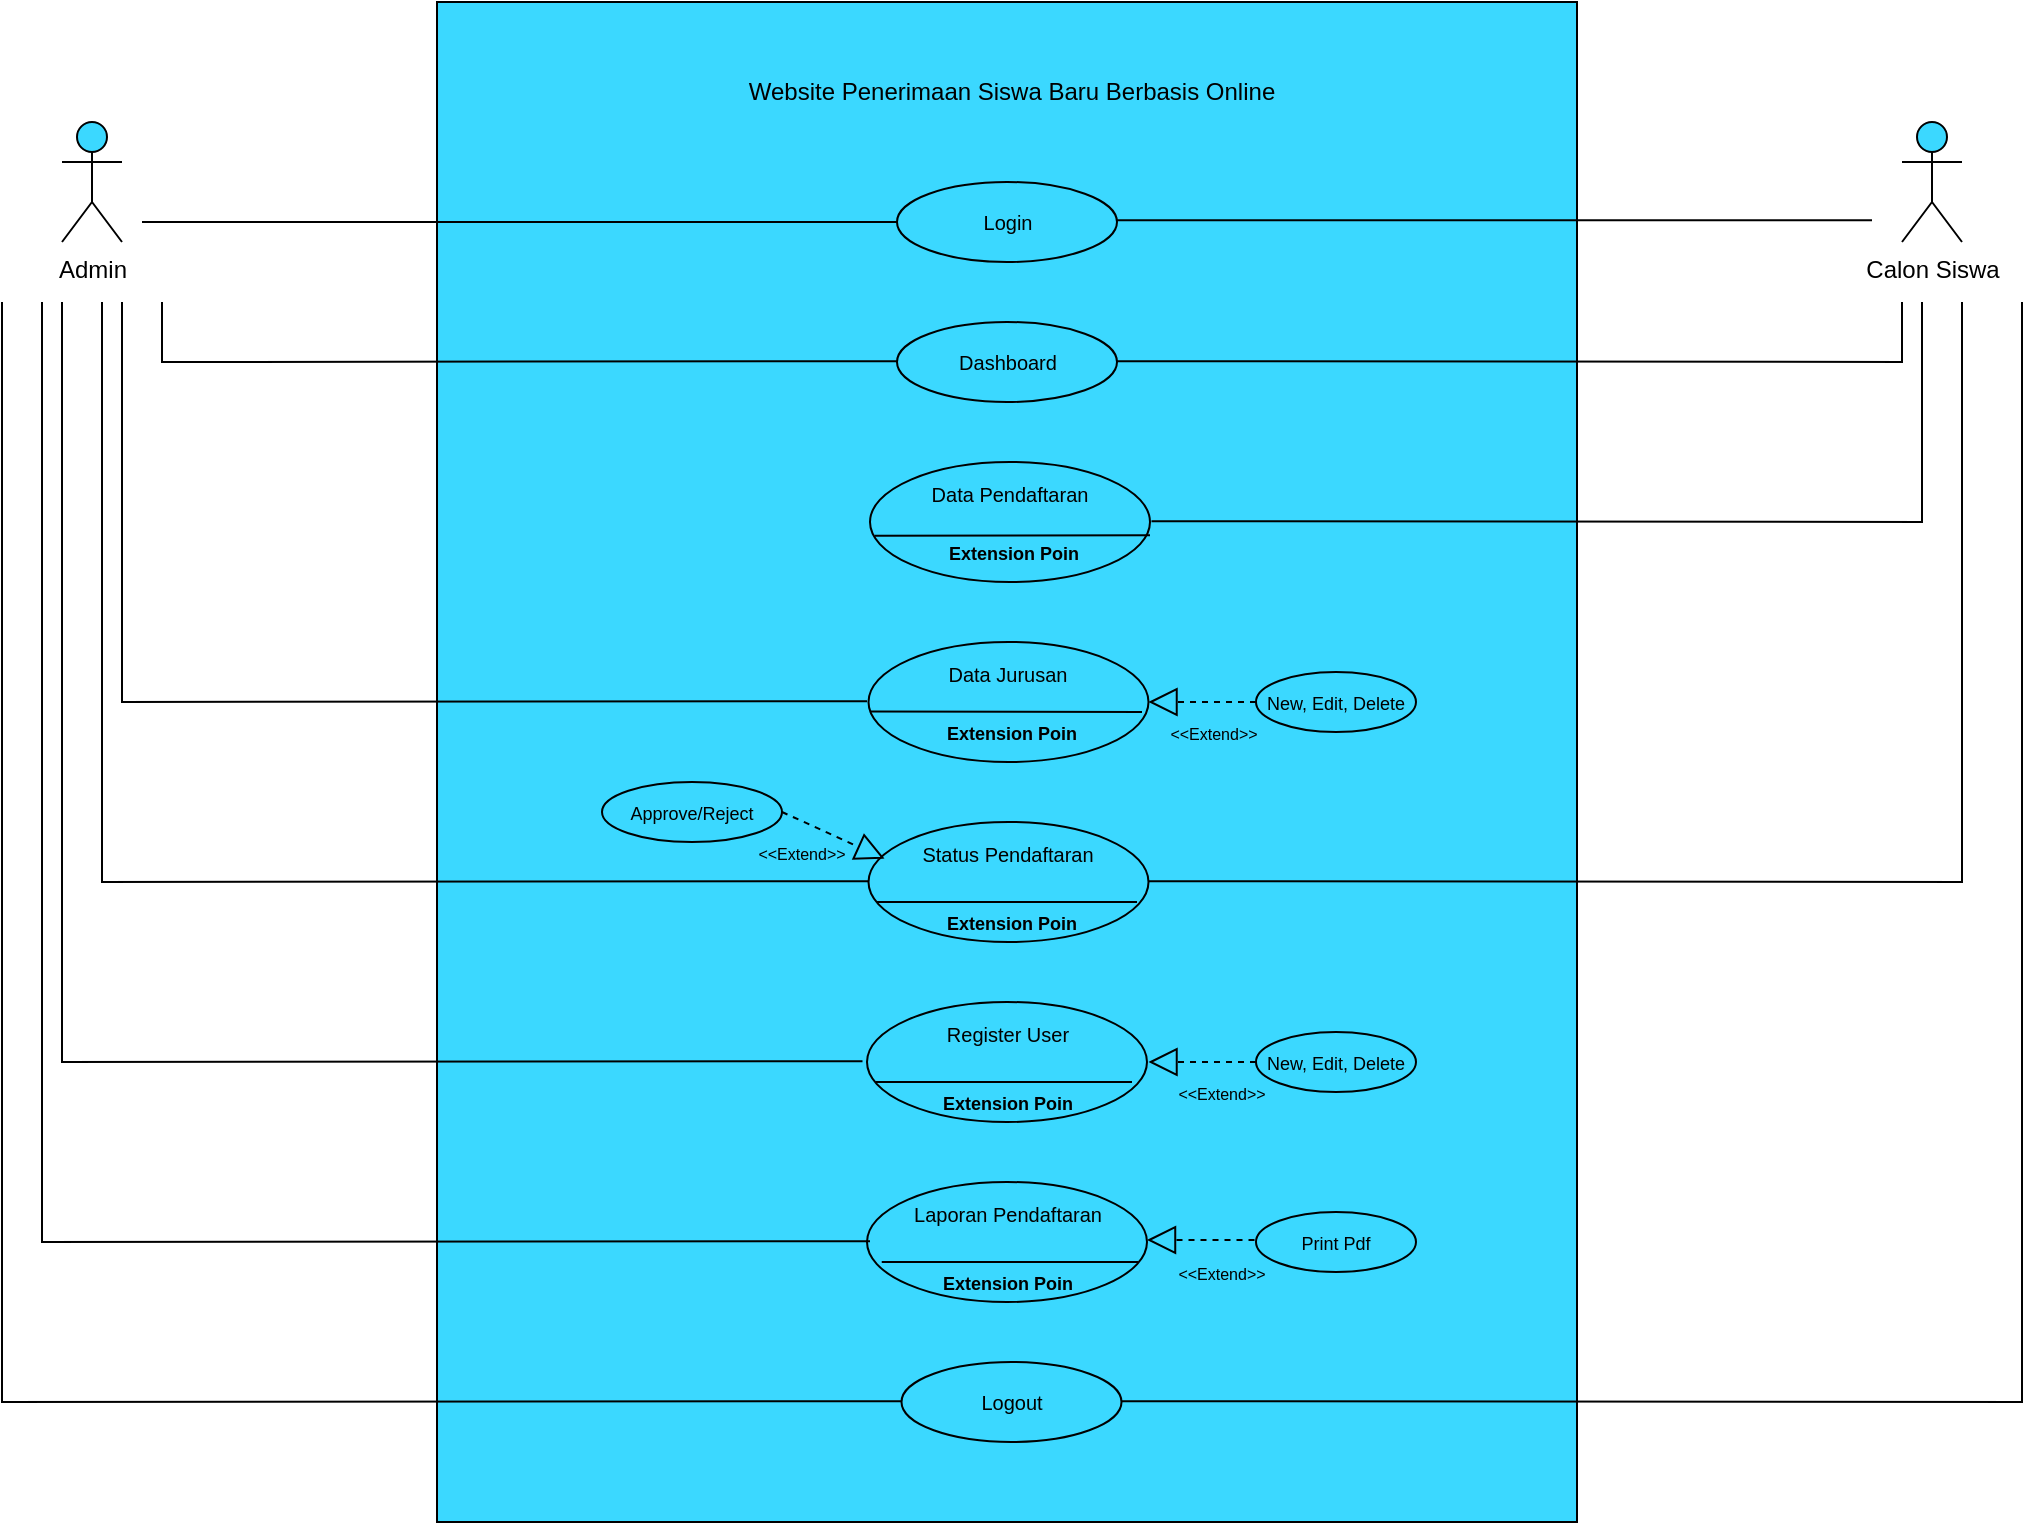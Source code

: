 <mxfile version="20.0.4" type="github">
  <diagram id="xzFoUq4s8zxth7CcR7iU" name="Page-1">
    <mxGraphModel dx="1354" dy="664" grid="1" gridSize="10" guides="1" tooltips="1" connect="1" arrows="1" fold="1" page="1" pageScale="1" pageWidth="827" pageHeight="1169" math="0" shadow="0">
      <root>
        <mxCell id="0" />
        <mxCell id="1" parent="0" />
        <mxCell id="H82SIsyJsCoQ4RJKaOSr-1" value="Admin" style="shape=umlActor;verticalLabelPosition=bottom;verticalAlign=top;html=1;outlineConnect=0;fillColor=#3BD8FF;" parent="1" vertex="1">
          <mxGeometry x="150" y="210" width="30" height="60" as="geometry" />
        </mxCell>
        <mxCell id="H82SIsyJsCoQ4RJKaOSr-2" value="Calon Siswa" style="shape=umlActor;verticalLabelPosition=bottom;verticalAlign=top;html=1;outlineConnect=0;fillColor=#3BD8FF;" parent="1" vertex="1">
          <mxGeometry x="1070" y="210" width="30" height="60" as="geometry" />
        </mxCell>
        <mxCell id="H82SIsyJsCoQ4RJKaOSr-4" value="" style="rounded=0;whiteSpace=wrap;html=1;strokeColor=#000000;fillColor=#3BD8FF;" parent="1" vertex="1">
          <mxGeometry x="337.5" y="150" width="570" height="760" as="geometry" />
        </mxCell>
        <mxCell id="H82SIsyJsCoQ4RJKaOSr-5" value="Website Penerimaan Siswa Baru Berbasis Online" style="text;html=1;strokeColor=none;fillColor=none;align=center;verticalAlign=middle;whiteSpace=wrap;rounded=0;" parent="1" vertex="1">
          <mxGeometry x="434.75" y="180" width="380" height="30" as="geometry" />
        </mxCell>
        <mxCell id="H82SIsyJsCoQ4RJKaOSr-7" value="&lt;font style=&quot;font-size: 10px;&quot;&gt;Login&lt;/font&gt;" style="ellipse;whiteSpace=wrap;html=1;align=center;newEdgeStyle={&quot;edgeStyle&quot;:&quot;entityRelationEdgeStyle&quot;,&quot;startArrow&quot;:&quot;none&quot;,&quot;endArrow&quot;:&quot;none&quot;,&quot;segment&quot;:10,&quot;curved&quot;:1};treeFolding=1;treeMoving=1;strokeColor=#000000;fillColor=#3BD8FF;" parent="1" vertex="1">
          <mxGeometry x="567.5" y="240" width="110" height="40" as="geometry" />
        </mxCell>
        <mxCell id="H82SIsyJsCoQ4RJKaOSr-8" value="&lt;font style=&quot;font-size: 10px;&quot;&gt;Dashboard&lt;/font&gt;" style="ellipse;whiteSpace=wrap;html=1;align=center;newEdgeStyle={&quot;edgeStyle&quot;:&quot;entityRelationEdgeStyle&quot;,&quot;startArrow&quot;:&quot;none&quot;,&quot;endArrow&quot;:&quot;none&quot;,&quot;segment&quot;:10,&quot;curved&quot;:1};treeFolding=1;treeMoving=1;strokeColor=#000000;fillColor=#3BD8FF;" parent="1" vertex="1">
          <mxGeometry x="567.5" y="310" width="110" height="40" as="geometry" />
        </mxCell>
        <mxCell id="H82SIsyJsCoQ4RJKaOSr-9" value="&lt;font style=&quot;font-size: 10px;&quot;&gt;Data Pendaftaran&lt;br&gt;&lt;br&gt;&lt;br&gt;&lt;/font&gt;" style="ellipse;whiteSpace=wrap;html=1;align=center;newEdgeStyle={&quot;edgeStyle&quot;:&quot;entityRelationEdgeStyle&quot;,&quot;startArrow&quot;:&quot;none&quot;,&quot;endArrow&quot;:&quot;none&quot;,&quot;segment&quot;:10,&quot;curved&quot;:1};treeFolding=1;treeMoving=1;strokeColor=#000000;fillColor=#3BD8FF;" parent="1" vertex="1">
          <mxGeometry x="554" y="380" width="140" height="60" as="geometry" />
        </mxCell>
        <mxCell id="H82SIsyJsCoQ4RJKaOSr-12" value="&lt;span style=&quot;font-size: 10px;&quot;&gt;Logout&lt;/span&gt;" style="ellipse;whiteSpace=wrap;html=1;align=center;newEdgeStyle={&quot;edgeStyle&quot;:&quot;entityRelationEdgeStyle&quot;,&quot;startArrow&quot;:&quot;none&quot;,&quot;endArrow&quot;:&quot;none&quot;,&quot;segment&quot;:10,&quot;curved&quot;:1};treeFolding=1;treeMoving=1;strokeColor=#000000;fillColor=#3BD8FF;" parent="1" vertex="1">
          <mxGeometry x="569.75" y="830" width="110" height="40" as="geometry" />
        </mxCell>
        <mxCell id="H82SIsyJsCoQ4RJKaOSr-15" value="" style="endArrow=none;html=1;rounded=0;fontSize=10;exitX=0.017;exitY=0.615;exitDx=0;exitDy=0;exitPerimeter=0;entryX=1;entryY=0.61;entryDx=0;entryDy=0;entryPerimeter=0;" parent="1" source="H82SIsyJsCoQ4RJKaOSr-9" target="H82SIsyJsCoQ4RJKaOSr-9" edge="1">
          <mxGeometry width="50" height="50" relative="1" as="geometry">
            <mxPoint x="760" y="386" as="sourcePoint" />
            <mxPoint x="940" y="375" as="targetPoint" />
          </mxGeometry>
        </mxCell>
        <mxCell id="H82SIsyJsCoQ4RJKaOSr-16" value="&lt;b&gt;&lt;font style=&quot;font-size: 9px;&quot;&gt;Extension Poin&lt;/font&gt;&lt;/b&gt;" style="text;html=1;strokeColor=none;fillColor=none;align=center;verticalAlign=middle;whiteSpace=wrap;rounded=0;fontSize=10;" parent="1" vertex="1">
          <mxGeometry x="555.5" y="410" width="140" height="30" as="geometry" />
        </mxCell>
        <mxCell id="b-vWbvSDfBjsvnJ0sOcm-1" value="&lt;font style=&quot;font-size: 10px;&quot;&gt;Status Pendaftaran&lt;br&gt;&lt;br&gt;&lt;br&gt;&lt;/font&gt;" style="ellipse;whiteSpace=wrap;html=1;align=center;newEdgeStyle={&quot;edgeStyle&quot;:&quot;entityRelationEdgeStyle&quot;,&quot;startArrow&quot;:&quot;none&quot;,&quot;endArrow&quot;:&quot;none&quot;,&quot;segment&quot;:10,&quot;curved&quot;:1};treeFolding=1;treeMoving=1;strokeColor=#000000;fillColor=#3BD8FF;" parent="1" vertex="1">
          <mxGeometry x="553.25" y="560" width="140" height="60" as="geometry" />
        </mxCell>
        <mxCell id="b-vWbvSDfBjsvnJ0sOcm-4" value="" style="endArrow=none;html=1;rounded=0;" parent="1" edge="1">
          <mxGeometry width="50" height="50" relative="1" as="geometry">
            <mxPoint x="557.5" y="600" as="sourcePoint" />
            <mxPoint x="687.5" y="600" as="targetPoint" />
          </mxGeometry>
        </mxCell>
        <mxCell id="b-vWbvSDfBjsvnJ0sOcm-5" value="&lt;b&gt;&lt;font style=&quot;font-size: 9px;&quot;&gt;Extension Poin&lt;/font&gt;&lt;/b&gt;" style="text;html=1;strokeColor=none;fillColor=none;align=center;verticalAlign=middle;whiteSpace=wrap;rounded=0;fontSize=10;" parent="1" vertex="1">
          <mxGeometry x="554.75" y="590" width="140" height="40" as="geometry" />
        </mxCell>
        <mxCell id="QJz50JPR7f3OH6tESURl-12" value="&lt;font style=&quot;font-size: 10px;&quot;&gt;Data Jurusan&lt;br&gt;&lt;br&gt;&lt;br&gt;&lt;/font&gt;" style="ellipse;whiteSpace=wrap;html=1;align=center;newEdgeStyle={&quot;edgeStyle&quot;:&quot;entityRelationEdgeStyle&quot;,&quot;startArrow&quot;:&quot;none&quot;,&quot;endArrow&quot;:&quot;none&quot;,&quot;segment&quot;:10,&quot;curved&quot;:1};treeFolding=1;treeMoving=1;strokeColor=#000000;fillColor=#3BD8FF;" parent="1" vertex="1">
          <mxGeometry x="553.25" y="470" width="140" height="60" as="geometry" />
        </mxCell>
        <mxCell id="QJz50JPR7f3OH6tESURl-13" value="&lt;b&gt;&lt;font style=&quot;font-size: 9px;&quot;&gt;Extension Poin&lt;/font&gt;&lt;/b&gt;" style="text;html=1;strokeColor=none;fillColor=none;align=center;verticalAlign=middle;whiteSpace=wrap;rounded=0;fontSize=10;" parent="1" vertex="1">
          <mxGeometry x="554.75" y="500" width="140" height="30" as="geometry" />
        </mxCell>
        <mxCell id="QJz50JPR7f3OH6tESURl-15" value="" style="endArrow=none;html=1;rounded=0;exitX=-0.006;exitY=0.16;exitDx=0;exitDy=0;exitPerimeter=0;" parent="1" source="QJz50JPR7f3OH6tESURl-13" edge="1">
          <mxGeometry width="50" height="50" relative="1" as="geometry">
            <mxPoint x="560" y="510" as="sourcePoint" />
            <mxPoint x="690" y="505" as="targetPoint" />
          </mxGeometry>
        </mxCell>
        <mxCell id="QJz50JPR7f3OH6tESURl-18" value="&lt;font style=&quot;font-size: 10px;&quot;&gt;Laporan Pendaftaran&lt;br&gt;&lt;br&gt;&lt;br&gt;&lt;/font&gt;" style="ellipse;whiteSpace=wrap;html=1;align=center;newEdgeStyle={&quot;edgeStyle&quot;:&quot;entityRelationEdgeStyle&quot;,&quot;startArrow&quot;:&quot;none&quot;,&quot;endArrow&quot;:&quot;none&quot;,&quot;segment&quot;:10,&quot;curved&quot;:1};treeFolding=1;treeMoving=1;strokeColor=#000000;fillColor=#3BD8FF;" parent="1" vertex="1">
          <mxGeometry x="552.5" y="740" width="140" height="60" as="geometry" />
        </mxCell>
        <mxCell id="QJz50JPR7f3OH6tESURl-19" value="&lt;b&gt;&lt;font style=&quot;font-size: 9px;&quot;&gt;Extension Poin&lt;/font&gt;&lt;/b&gt;" style="text;html=1;strokeColor=none;fillColor=none;align=center;verticalAlign=middle;whiteSpace=wrap;rounded=0;fontSize=10;" parent="1" vertex="1">
          <mxGeometry x="552.5" y="770" width="140" height="40" as="geometry" />
        </mxCell>
        <mxCell id="QJz50JPR7f3OH6tESURl-20" value="&lt;font style=&quot;font-size: 10px;&quot;&gt;Register User&lt;br&gt;&lt;br&gt;&lt;br&gt;&lt;/font&gt;" style="ellipse;whiteSpace=wrap;html=1;align=center;newEdgeStyle={&quot;edgeStyle&quot;:&quot;entityRelationEdgeStyle&quot;,&quot;startArrow&quot;:&quot;none&quot;,&quot;endArrow&quot;:&quot;none&quot;,&quot;segment&quot;:10,&quot;curved&quot;:1};treeFolding=1;treeMoving=1;strokeColor=#000000;fillColor=#3BD8FF;" parent="1" vertex="1">
          <mxGeometry x="552.5" y="650" width="140" height="60" as="geometry" />
        </mxCell>
        <mxCell id="QJz50JPR7f3OH6tESURl-21" value="&lt;b&gt;&lt;font style=&quot;font-size: 9px;&quot;&gt;Extension Poin&lt;/font&gt;&lt;/b&gt;" style="text;html=1;strokeColor=none;fillColor=none;align=center;verticalAlign=middle;whiteSpace=wrap;rounded=0;fontSize=10;" parent="1" vertex="1">
          <mxGeometry x="552.5" y="680" width="140" height="40" as="geometry" />
        </mxCell>
        <mxCell id="QJz50JPR7f3OH6tESURl-22" value="" style="endArrow=none;html=1;rounded=0;exitX=0;exitY=0.25;exitDx=0;exitDy=0;" parent="1" edge="1">
          <mxGeometry width="50" height="50" relative="1" as="geometry">
            <mxPoint x="556.75" y="690" as="sourcePoint" />
            <mxPoint x="685" y="690" as="targetPoint" />
          </mxGeometry>
        </mxCell>
        <mxCell id="QJz50JPR7f3OH6tESURl-23" value="" style="endArrow=none;html=1;rounded=0;exitX=0;exitY=0.25;exitDx=0;exitDy=0;" parent="1" edge="1">
          <mxGeometry width="50" height="50" relative="1" as="geometry">
            <mxPoint x="559.87" y="780" as="sourcePoint" />
            <mxPoint x="688.12" y="780" as="targetPoint" />
          </mxGeometry>
        </mxCell>
        <mxCell id="QJz50JPR7f3OH6tESURl-29" value="" style="endArrow=none;html=1;rounded=0;entryX=0;entryY=0.5;entryDx=0;entryDy=0;" parent="1" target="H82SIsyJsCoQ4RJKaOSr-7" edge="1">
          <mxGeometry width="50" height="50" relative="1" as="geometry">
            <mxPoint x="190" y="260" as="sourcePoint" />
            <mxPoint x="480" y="390" as="targetPoint" />
          </mxGeometry>
        </mxCell>
        <mxCell id="QJz50JPR7f3OH6tESURl-30" value="" style="endArrow=none;html=1;rounded=0;entryX=0;entryY=0.5;entryDx=0;entryDy=0;" parent="1" edge="1">
          <mxGeometry width="50" height="50" relative="1" as="geometry">
            <mxPoint x="677.5" y="259.17" as="sourcePoint" />
            <mxPoint x="1055" y="259.17" as="targetPoint" />
          </mxGeometry>
        </mxCell>
        <mxCell id="QJz50JPR7f3OH6tESURl-31" value="" style="endArrow=none;html=1;rounded=0;" parent="1" edge="1">
          <mxGeometry width="50" height="50" relative="1" as="geometry">
            <mxPoint x="677.5" y="329.57" as="sourcePoint" />
            <mxPoint x="1070" y="300" as="targetPoint" />
            <Array as="points">
              <mxPoint x="1070" y="330" />
            </Array>
          </mxGeometry>
        </mxCell>
        <mxCell id="QJz50JPR7f3OH6tESURl-33" value="" style="endArrow=none;html=1;rounded=0;" parent="1" edge="1">
          <mxGeometry width="50" height="50" relative="1" as="geometry">
            <mxPoint x="694.75" y="409.57" as="sourcePoint" />
            <mxPoint x="1080" y="300" as="targetPoint" />
            <Array as="points">
              <mxPoint x="1080" y="410" />
            </Array>
          </mxGeometry>
        </mxCell>
        <mxCell id="QJz50JPR7f3OH6tESURl-34" value="" style="endArrow=none;html=1;rounded=0;entryX=0;entryY=0.5;entryDx=0;entryDy=0;" parent="1" edge="1">
          <mxGeometry width="50" height="50" relative="1" as="geometry">
            <mxPoint x="200" y="300" as="sourcePoint" />
            <mxPoint x="567.5" y="329.57" as="targetPoint" />
            <Array as="points">
              <mxPoint x="200" y="330" />
            </Array>
          </mxGeometry>
        </mxCell>
        <mxCell id="QJz50JPR7f3OH6tESURl-35" value="" style="endArrow=none;html=1;rounded=0;entryX=0;entryY=0.5;entryDx=0;entryDy=0;" parent="1" edge="1">
          <mxGeometry width="50" height="50" relative="1" as="geometry">
            <mxPoint x="180" y="300" as="sourcePoint" />
            <mxPoint x="552.5" y="499.57" as="targetPoint" />
            <Array as="points">
              <mxPoint x="180" y="500" />
            </Array>
          </mxGeometry>
        </mxCell>
        <mxCell id="QJz50JPR7f3OH6tESURl-36" value="" style="endArrow=none;html=1;rounded=0;entryX=0;entryY=0.5;entryDx=0;entryDy=0;" parent="1" edge="1">
          <mxGeometry width="50" height="50" relative="1" as="geometry">
            <mxPoint x="150" y="300" as="sourcePoint" />
            <mxPoint x="550.25" y="679.57" as="targetPoint" />
            <Array as="points">
              <mxPoint x="150" y="680" />
            </Array>
          </mxGeometry>
        </mxCell>
        <mxCell id="QJz50JPR7f3OH6tESURl-37" value="" style="endArrow=none;html=1;rounded=0;entryX=0;entryY=0.5;entryDx=0;entryDy=0;" parent="1" edge="1">
          <mxGeometry width="50" height="50" relative="1" as="geometry">
            <mxPoint x="140" y="300" as="sourcePoint" />
            <mxPoint x="554.0" y="769.57" as="targetPoint" />
            <Array as="points">
              <mxPoint x="140" y="770" />
            </Array>
          </mxGeometry>
        </mxCell>
        <mxCell id="QJz50JPR7f3OH6tESURl-38" value="" style="endArrow=none;html=1;rounded=0;" parent="1" edge="1">
          <mxGeometry width="50" height="50" relative="1" as="geometry">
            <mxPoint x="693.25" y="589.57" as="sourcePoint" />
            <mxPoint x="1100" y="300" as="targetPoint" />
            <Array as="points">
              <mxPoint x="1100" y="590" />
            </Array>
          </mxGeometry>
        </mxCell>
        <mxCell id="QJz50JPR7f3OH6tESURl-39" value="" style="endArrow=none;html=1;rounded=0;entryX=0;entryY=0.5;entryDx=0;entryDy=0;" parent="1" edge="1">
          <mxGeometry width="50" height="50" relative="1" as="geometry">
            <mxPoint x="120" y="300" as="sourcePoint" />
            <mxPoint x="569.75" y="849.57" as="targetPoint" />
            <Array as="points">
              <mxPoint x="120" y="850" />
            </Array>
          </mxGeometry>
        </mxCell>
        <mxCell id="QJz50JPR7f3OH6tESURl-40" value="" style="endArrow=none;html=1;rounded=0;" parent="1" edge="1">
          <mxGeometry width="50" height="50" relative="1" as="geometry">
            <mxPoint x="679.75" y="849.57" as="sourcePoint" />
            <mxPoint x="1130" y="300" as="targetPoint" />
            <Array as="points">
              <mxPoint x="1130" y="850" />
            </Array>
          </mxGeometry>
        </mxCell>
        <mxCell id="KyVRyvjdHmp0XtFFcK-z-2" value="&lt;font style=&quot;&quot;&gt;&lt;br&gt;&lt;font style=&quot;font-size: 9px;&quot;&gt;New, Edit, Delete&lt;br&gt;&lt;/font&gt;&lt;br&gt;&lt;/font&gt;" style="ellipse;whiteSpace=wrap;html=1;align=center;newEdgeStyle={&quot;edgeStyle&quot;:&quot;entityRelationEdgeStyle&quot;,&quot;startArrow&quot;:&quot;none&quot;,&quot;endArrow&quot;:&quot;none&quot;,&quot;segment&quot;:10,&quot;curved&quot;:1};treeFolding=1;treeMoving=1;strokeColor=#000000;fillColor=#3BD8FF;" parent="1" vertex="1">
          <mxGeometry x="747" y="485" width="80" height="30" as="geometry" />
        </mxCell>
        <mxCell id="KyVRyvjdHmp0XtFFcK-z-3" value="" style="endArrow=block;dashed=1;endFill=0;endSize=12;html=1;rounded=0;fontSize=9;exitX=0;exitY=0.5;exitDx=0;exitDy=0;" parent="1" source="KyVRyvjdHmp0XtFFcK-z-2" target="QJz50JPR7f3OH6tESURl-12" edge="1">
          <mxGeometry width="160" relative="1" as="geometry">
            <mxPoint x="700" y="520" as="sourcePoint" />
            <mxPoint x="860" y="520" as="targetPoint" />
          </mxGeometry>
        </mxCell>
        <mxCell id="KyVRyvjdHmp0XtFFcK-z-7" value="&lt;font style=&quot;&quot;&gt;&lt;br&gt;&lt;font style=&quot;font-size: 9px;&quot;&gt;New, Edit, Delete&lt;br&gt;&lt;/font&gt;&lt;br&gt;&lt;/font&gt;" style="ellipse;whiteSpace=wrap;html=1;align=center;newEdgeStyle={&quot;edgeStyle&quot;:&quot;entityRelationEdgeStyle&quot;,&quot;startArrow&quot;:&quot;none&quot;,&quot;endArrow&quot;:&quot;none&quot;,&quot;segment&quot;:10,&quot;curved&quot;:1};treeFolding=1;treeMoving=1;strokeColor=#000000;fillColor=#3BD8FF;" parent="1" vertex="1">
          <mxGeometry x="747" y="665" width="80" height="30" as="geometry" />
        </mxCell>
        <mxCell id="KyVRyvjdHmp0XtFFcK-z-8" value="" style="endArrow=block;dashed=1;endFill=0;endSize=12;html=1;rounded=0;fontSize=9;exitX=0;exitY=0.5;exitDx=0;exitDy=0;" parent="1" edge="1">
          <mxGeometry width="160" relative="1" as="geometry">
            <mxPoint x="747" y="680" as="sourcePoint" />
            <mxPoint x="693.25" y="680" as="targetPoint" />
          </mxGeometry>
        </mxCell>
        <mxCell id="KyVRyvjdHmp0XtFFcK-z-10" value="&lt;font style=&quot;&quot;&gt;&lt;br&gt;&lt;font style=&quot;font-size: 9px;&quot;&gt;Print Pdf&lt;br&gt;&lt;/font&gt;&lt;br&gt;&lt;/font&gt;" style="ellipse;whiteSpace=wrap;html=1;align=center;newEdgeStyle={&quot;edgeStyle&quot;:&quot;entityRelationEdgeStyle&quot;,&quot;startArrow&quot;:&quot;none&quot;,&quot;endArrow&quot;:&quot;none&quot;,&quot;segment&quot;:10,&quot;curved&quot;:1};treeFolding=1;treeMoving=1;strokeColor=#000000;fillColor=#3BD8FF;" parent="1" vertex="1">
          <mxGeometry x="747" y="755" width="80" height="30" as="geometry" />
        </mxCell>
        <mxCell id="KyVRyvjdHmp0XtFFcK-z-12" value="" style="endArrow=block;dashed=1;endFill=0;endSize=12;html=1;rounded=0;fontSize=9;exitX=0;exitY=0.5;exitDx=0;exitDy=0;" parent="1" edge="1">
          <mxGeometry width="160" relative="1" as="geometry">
            <mxPoint x="746.25" y="769" as="sourcePoint" />
            <mxPoint x="692.5" y="769" as="targetPoint" />
          </mxGeometry>
        </mxCell>
        <mxCell id="KyVRyvjdHmp0XtFFcK-z-13" value="" style="endArrow=none;html=1;rounded=0;entryX=0;entryY=0.5;entryDx=0;entryDy=0;" parent="1" edge="1">
          <mxGeometry width="50" height="50" relative="1" as="geometry">
            <mxPoint x="170" y="300" as="sourcePoint" />
            <mxPoint x="553.25" y="589.57" as="targetPoint" />
            <Array as="points">
              <mxPoint x="170" y="590" />
            </Array>
          </mxGeometry>
        </mxCell>
        <mxCell id="KyVRyvjdHmp0XtFFcK-z-14" value="&lt;font style=&quot;&quot;&gt;&lt;br&gt;&lt;font style=&quot;font-size: 9px;&quot;&gt;Approve/Reject&lt;br&gt;&lt;/font&gt;&lt;br&gt;&lt;/font&gt;" style="ellipse;whiteSpace=wrap;html=1;align=center;newEdgeStyle={&quot;edgeStyle&quot;:&quot;entityRelationEdgeStyle&quot;,&quot;startArrow&quot;:&quot;none&quot;,&quot;endArrow&quot;:&quot;none&quot;,&quot;segment&quot;:10,&quot;curved&quot;:1};treeFolding=1;treeMoving=1;strokeColor=#000000;fillColor=#3BD8FF;" parent="1" vertex="1">
          <mxGeometry x="420" y="540" width="90" height="30" as="geometry" />
        </mxCell>
        <mxCell id="KyVRyvjdHmp0XtFFcK-z-15" style="edgeStyle=orthogonalEdgeStyle;rounded=0;orthogonalLoop=1;jettySize=auto;html=1;exitX=0.5;exitY=1;exitDx=0;exitDy=0;fontSize=9;" parent="1" source="KyVRyvjdHmp0XtFFcK-z-14" target="KyVRyvjdHmp0XtFFcK-z-14" edge="1">
          <mxGeometry relative="1" as="geometry" />
        </mxCell>
        <mxCell id="KyVRyvjdHmp0XtFFcK-z-16" style="edgeStyle=orthogonalEdgeStyle;rounded=0;orthogonalLoop=1;jettySize=auto;html=1;exitX=0.5;exitY=1;exitDx=0;exitDy=0;fontSize=9;" parent="1" source="KyVRyvjdHmp0XtFFcK-z-14" target="KyVRyvjdHmp0XtFFcK-z-14" edge="1">
          <mxGeometry relative="1" as="geometry" />
        </mxCell>
        <mxCell id="KyVRyvjdHmp0XtFFcK-z-18" value="" style="endArrow=block;dashed=1;endFill=0;endSize=12;html=1;rounded=0;fontSize=9;exitX=1;exitY=0.5;exitDx=0;exitDy=0;entryX=0.057;entryY=0.305;entryDx=0;entryDy=0;entryPerimeter=0;" parent="1" source="KyVRyvjdHmp0XtFFcK-z-14" target="b-vWbvSDfBjsvnJ0sOcm-1" edge="1">
          <mxGeometry width="160" relative="1" as="geometry">
            <mxPoint x="756.25" y="779" as="sourcePoint" />
            <mxPoint x="702.5" y="779" as="targetPoint" />
          </mxGeometry>
        </mxCell>
        <mxCell id="hwaMwUS7A0t9ZealeJ0N-1" value="&lt;font style=&quot;font-size: 8px;&quot;&gt;&amp;lt;&amp;lt;Extend&amp;gt;&amp;gt;&lt;/font&gt;" style="text;html=1;strokeColor=none;fillColor=none;align=center;verticalAlign=middle;whiteSpace=wrap;rounded=0;" vertex="1" parent="1">
          <mxGeometry x="695.5" y="500" width="60" height="30" as="geometry" />
        </mxCell>
        <mxCell id="hwaMwUS7A0t9ZealeJ0N-2" value="&lt;font style=&quot;font-size: 8px;&quot;&gt;&amp;lt;&amp;lt;Extend&amp;gt;&amp;gt;&lt;/font&gt;" style="text;html=1;strokeColor=none;fillColor=none;align=center;verticalAlign=middle;whiteSpace=wrap;rounded=0;" vertex="1" parent="1">
          <mxGeometry x="490" y="560" width="60" height="30" as="geometry" />
        </mxCell>
        <mxCell id="hwaMwUS7A0t9ZealeJ0N-3" value="&lt;font style=&quot;font-size: 8px;&quot;&gt;&amp;lt;&amp;lt;Extend&amp;gt;&amp;gt;&lt;/font&gt;" style="text;html=1;strokeColor=none;fillColor=none;align=center;verticalAlign=middle;whiteSpace=wrap;rounded=0;" vertex="1" parent="1">
          <mxGeometry x="700" y="680" width="60" height="30" as="geometry" />
        </mxCell>
        <mxCell id="hwaMwUS7A0t9ZealeJ0N-4" value="&lt;font style=&quot;font-size: 8px;&quot;&gt;&amp;lt;&amp;lt;Extend&amp;gt;&amp;gt;&lt;/font&gt;" style="text;html=1;strokeColor=none;fillColor=none;align=center;verticalAlign=middle;whiteSpace=wrap;rounded=0;" vertex="1" parent="1">
          <mxGeometry x="700" y="770" width="60" height="30" as="geometry" />
        </mxCell>
      </root>
    </mxGraphModel>
  </diagram>
</mxfile>
